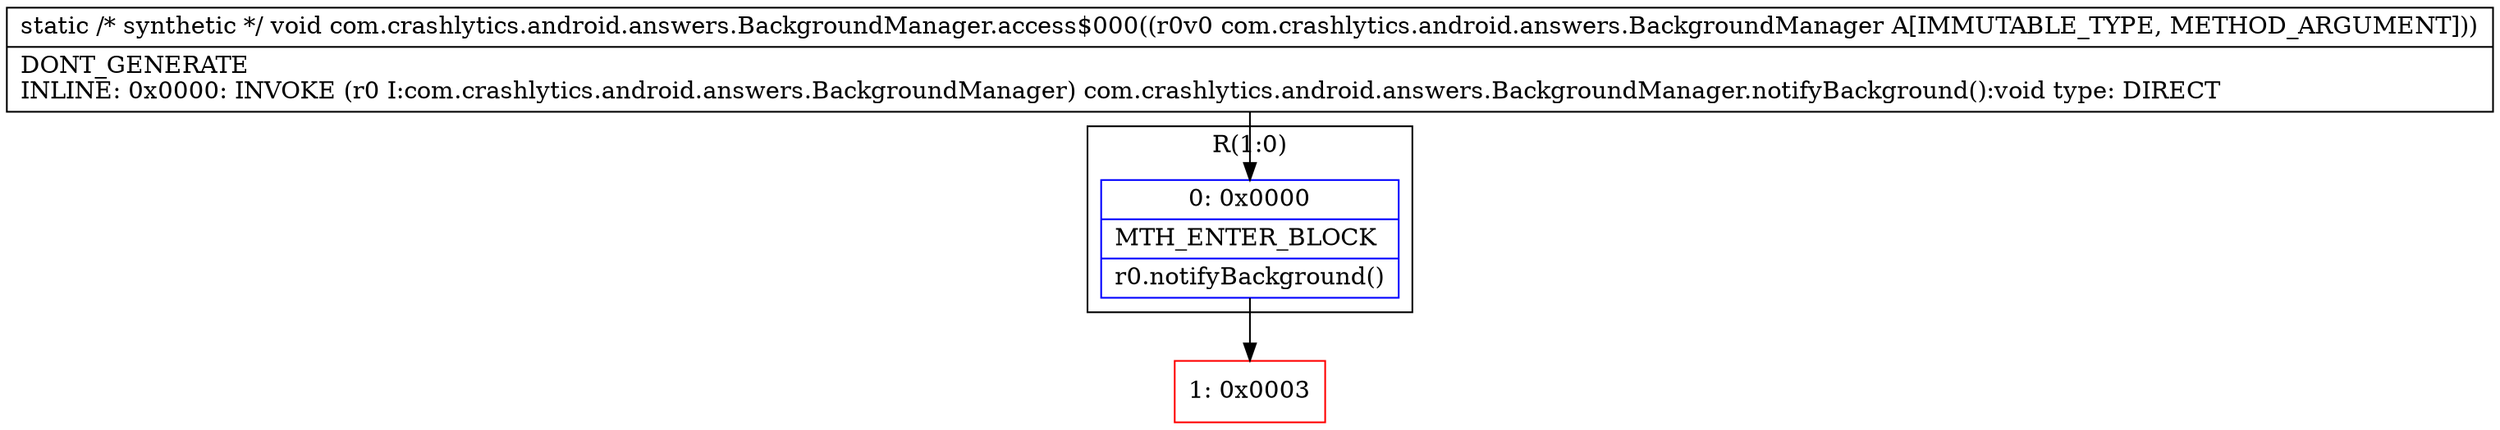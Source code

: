 digraph "CFG forcom.crashlytics.android.answers.BackgroundManager.access$000(Lcom\/crashlytics\/android\/answers\/BackgroundManager;)V" {
subgraph cluster_Region_1104863568 {
label = "R(1:0)";
node [shape=record,color=blue];
Node_0 [shape=record,label="{0\:\ 0x0000|MTH_ENTER_BLOCK\l|r0.notifyBackground()\l}"];
}
Node_1 [shape=record,color=red,label="{1\:\ 0x0003}"];
MethodNode[shape=record,label="{static \/* synthetic *\/ void com.crashlytics.android.answers.BackgroundManager.access$000((r0v0 com.crashlytics.android.answers.BackgroundManager A[IMMUTABLE_TYPE, METHOD_ARGUMENT]))  | DONT_GENERATE\lINLINE: 0x0000: INVOKE  (r0 I:com.crashlytics.android.answers.BackgroundManager) com.crashlytics.android.answers.BackgroundManager.notifyBackground():void type: DIRECT\l}"];
MethodNode -> Node_0;
Node_0 -> Node_1;
}

